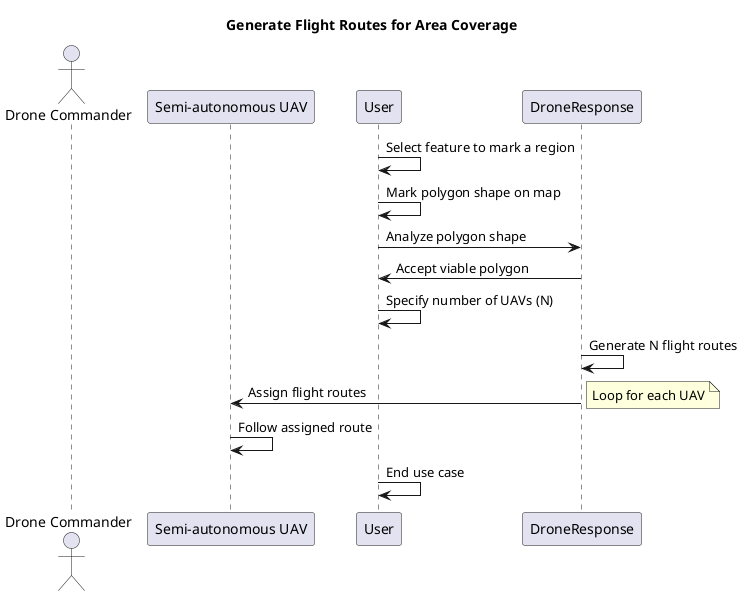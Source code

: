@startuml
title "Generate Flight Routes for Area Coverage"
actor "Drone Commander" as Commander
participant "Semi-autonomous UAV" as UAV
participant "User" as User
participant "DroneResponse" as Response

User -> User: Select feature to mark a region
User -> User: Mark polygon shape on map
User -> Response: Analyze polygon shape
Response -> User: Accept viable polygon
User -> User: Specify number of UAVs (N)
Response -> Response: Generate N flight routes
Response -> UAV: Assign flight routes
note right: Loop for each UAV
UAV -> UAV: Follow assigned route
User -> User: End use case
@enduml
